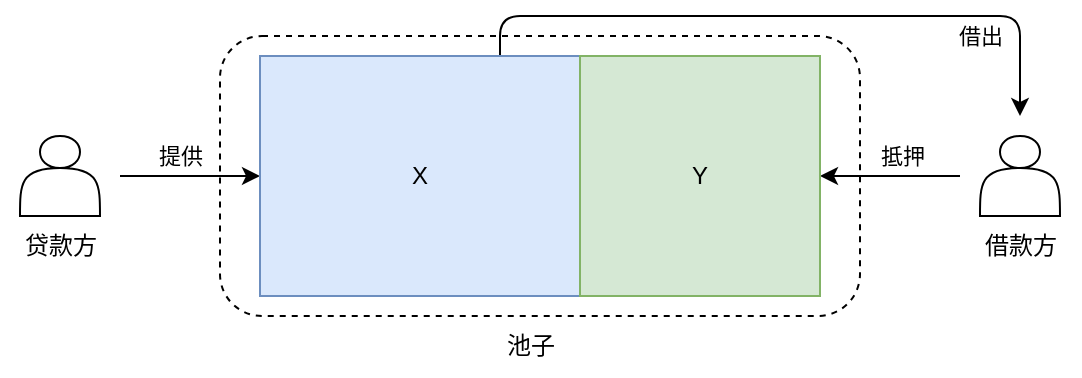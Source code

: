 <mxfile>
    <diagram id="NBWr1DwUAIMVEM6bCE7a" name="Pool">
        <mxGraphModel dx="797" dy="652" grid="1" gridSize="10" guides="1" tooltips="1" connect="1" arrows="1" fold="1" page="1" pageScale="1" pageWidth="827" pageHeight="1169" math="0" shadow="0">
            <root>
                <mxCell id="0"/>
                <mxCell id="1" parent="0"/>
                <mxCell id="7" style="edgeStyle=none;html=1;exitX=0;exitY=0.5;exitDx=0;exitDy=0;endArrow=none;endFill=0;startArrow=classic;startFill=1;" edge="1" parent="1" source="3">
                    <mxGeometry relative="1" as="geometry">
                        <mxPoint x="130" y="260" as="targetPoint"/>
                    </mxGeometry>
                </mxCell>
                <mxCell id="8" value="提供" style="edgeLabel;html=1;align=center;verticalAlign=middle;resizable=0;points=[];" vertex="1" connectable="0" parent="7">
                    <mxGeometry relative="1" as="geometry">
                        <mxPoint x="-5" y="-10" as="offset"/>
                    </mxGeometry>
                </mxCell>
                <mxCell id="12" style="edgeStyle=none;html=1;exitX=0.75;exitY=0;exitDx=0;exitDy=0;" edge="1" parent="1" source="3">
                    <mxGeometry relative="1" as="geometry">
                        <mxPoint x="580" y="230" as="targetPoint"/>
                        <Array as="points">
                            <mxPoint x="320" y="180"/>
                            <mxPoint x="580" y="180"/>
                        </Array>
                    </mxGeometry>
                </mxCell>
                <mxCell id="13" value="借出" style="edgeLabel;html=1;align=center;verticalAlign=middle;resizable=0;points=[];" vertex="1" connectable="0" parent="12">
                    <mxGeometry x="0.521" y="1" relative="1" as="geometry">
                        <mxPoint x="9" y="11" as="offset"/>
                    </mxGeometry>
                </mxCell>
                <mxCell id="3" value="X" style="rounded=0;whiteSpace=wrap;html=1;fillColor=#dae8fc;strokeColor=#6c8ebf;" vertex="1" parent="1">
                    <mxGeometry x="200" y="200" width="160" height="120" as="geometry"/>
                </mxCell>
                <mxCell id="10" style="edgeStyle=none;html=1;exitX=1;exitY=0.5;exitDx=0;exitDy=0;endArrow=none;endFill=0;startArrow=classic;startFill=1;" edge="1" parent="1" source="4">
                    <mxGeometry relative="1" as="geometry">
                        <mxPoint x="550" y="260" as="targetPoint"/>
                    </mxGeometry>
                </mxCell>
                <mxCell id="11" value="抵押" style="edgeLabel;html=1;align=center;verticalAlign=middle;resizable=0;points=[];" vertex="1" connectable="0" parent="10">
                    <mxGeometry x="0.086" y="-1" relative="1" as="geometry">
                        <mxPoint x="3" y="-11" as="offset"/>
                    </mxGeometry>
                </mxCell>
                <mxCell id="4" value="Y" style="rounded=0;whiteSpace=wrap;html=1;fillColor=#d5e8d4;strokeColor=#82b366;" vertex="1" parent="1">
                    <mxGeometry x="360" y="200" width="120" height="120" as="geometry"/>
                </mxCell>
                <mxCell id="5" value="池子" style="text;html=1;align=center;verticalAlign=middle;resizable=0;points=[];autosize=1;strokeColor=none;fillColor=none;" vertex="1" parent="1">
                    <mxGeometry x="310" y="330" width="50" height="30" as="geometry"/>
                </mxCell>
                <mxCell id="6" value="" style="shape=actor;whiteSpace=wrap;html=1;" vertex="1" parent="1">
                    <mxGeometry x="80" y="240" width="40" height="40" as="geometry"/>
                </mxCell>
                <mxCell id="9" value="" style="shape=actor;whiteSpace=wrap;html=1;" vertex="1" parent="1">
                    <mxGeometry x="560" y="240" width="40" height="40" as="geometry"/>
                </mxCell>
                <mxCell id="14" value="" style="rounded=1;whiteSpace=wrap;html=1;fillColor=none;dashed=1;" vertex="1" parent="1">
                    <mxGeometry x="180" y="190" width="320" height="140" as="geometry"/>
                </mxCell>
                <mxCell id="15" value="贷款方" style="text;html=1;align=center;verticalAlign=middle;resizable=0;points=[];autosize=1;strokeColor=none;fillColor=none;" vertex="1" parent="1">
                    <mxGeometry x="70" y="280" width="60" height="30" as="geometry"/>
                </mxCell>
                <mxCell id="16" value="借款方" style="text;html=1;align=center;verticalAlign=middle;resizable=0;points=[];autosize=1;strokeColor=none;fillColor=none;" vertex="1" parent="1">
                    <mxGeometry x="550" y="280" width="60" height="30" as="geometry"/>
                </mxCell>
            </root>
        </mxGraphModel>
    </diagram>
    <diagram id="GWtUfOb2nc2eSPbcpei8" name="Oracle">
        <mxGraphModel dx="797" dy="652" grid="1" gridSize="10" guides="1" tooltips="1" connect="1" arrows="1" fold="1" page="1" pageScale="1" pageWidth="827" pageHeight="1169" math="0" shadow="0">
            <root>
                <mxCell id="0"/>
                <mxCell id="1" parent="0"/>
                <mxCell id="chp083ZnQPh6tGUGAuu8-1" value="区块链系统" style="rounded=1;whiteSpace=wrap;html=1;verticalAlign=bottom;" vertex="1" parent="1">
                    <mxGeometry x="280" y="160" width="320" height="160" as="geometry"/>
                </mxCell>
                <mxCell id="chp083ZnQPh6tGUGAuu8-2" value="预言机&lt;br&gt;合约" style="rounded=1;whiteSpace=wrap;html=1;" vertex="1" parent="1">
                    <mxGeometry x="320" y="200" width="80" height="60" as="geometry"/>
                </mxCell>
                <mxCell id="chp083ZnQPh6tGUGAuu8-7" style="edgeStyle=none;html=1;exitX=0;exitY=0.5;exitDx=0;exitDy=0;entryX=1;entryY=0.5;entryDx=0;entryDy=0;" edge="1" parent="1" source="chp083ZnQPh6tGUGAuu8-3" target="chp083ZnQPh6tGUGAuu8-2">
                    <mxGeometry relative="1" as="geometry"/>
                </mxCell>
                <mxCell id="chp083ZnQPh6tGUGAuu8-8" value="查询数据" style="edgeLabel;html=1;align=center;verticalAlign=middle;resizable=0;points=[];" vertex="1" connectable="0" parent="chp083ZnQPh6tGUGAuu8-7">
                    <mxGeometry x="-0.125" relative="1" as="geometry">
                        <mxPoint x="-5" y="-10" as="offset"/>
                    </mxGeometry>
                </mxCell>
                <mxCell id="chp083ZnQPh6tGUGAuu8-3" value="其他&lt;br&gt;合约" style="rounded=1;whiteSpace=wrap;html=1;" vertex="1" parent="1">
                    <mxGeometry x="480" y="200" width="80" height="60" as="geometry"/>
                </mxCell>
                <mxCell id="chp083ZnQPh6tGUGAuu8-11" style="edgeStyle=none;html=1;entryX=0;entryY=0.5;entryDx=0;entryDy=0;" edge="1" parent="1" target="chp083ZnQPh6tGUGAuu8-2">
                    <mxGeometry relative="1" as="geometry">
                        <mxPoint x="200" y="230" as="sourcePoint"/>
                    </mxGeometry>
                </mxCell>
                <mxCell id="chp083ZnQPh6tGUGAuu8-13" value="定期写入" style="edgeLabel;html=1;align=center;verticalAlign=middle;resizable=0;points=[];" vertex="1" connectable="0" parent="chp083ZnQPh6tGUGAuu8-11">
                    <mxGeometry x="-0.114" y="-2" relative="1" as="geometry">
                        <mxPoint x="-19" y="-14" as="offset"/>
                    </mxGeometry>
                </mxCell>
                <mxCell id="chp083ZnQPh6tGUGAuu8-12" value="" style="group" vertex="1" connectable="0" parent="1">
                    <mxGeometry x="120" y="200" width="80" height="90" as="geometry"/>
                </mxCell>
                <mxCell id="chp083ZnQPh6tGUGAuu8-9" value="" style="shape=cube;whiteSpace=wrap;html=1;boundedLbl=1;backgroundOutline=1;darkOpacity=0.05;darkOpacity2=0.1;" vertex="1" parent="chp083ZnQPh6tGUGAuu8-12">
                    <mxGeometry width="60" height="80" as="geometry"/>
                </mxCell>
                <mxCell id="chp083ZnQPh6tGUGAuu8-10" value="" style="shape=cylinder3;whiteSpace=wrap;html=1;boundedLbl=1;backgroundOutline=1;size=9;" vertex="1" parent="chp083ZnQPh6tGUGAuu8-12">
                    <mxGeometry x="40" y="30" width="40" height="60" as="geometry"/>
                </mxCell>
                <mxCell id="chp083ZnQPh6tGUGAuu8-14" value="链外系统" style="text;html=1;align=center;verticalAlign=middle;resizable=0;points=[];autosize=1;strokeColor=none;fillColor=none;" vertex="1" parent="1">
                    <mxGeometry x="125" y="290" width="70" height="30" as="geometry"/>
                </mxCell>
            </root>
        </mxGraphModel>
    </diagram>
    <diagram id="F7yh6V7fZL1gs42iHW8U" name="Action">
        <mxGraphModel dx="797" dy="652" grid="1" gridSize="10" guides="1" tooltips="1" connect="1" arrows="1" fold="1" page="1" pageScale="1" pageWidth="827" pageHeight="1169" math="0" shadow="0">
            <root>
                <mxCell id="0"/>
                <mxCell id="1" parent="0"/>
                <mxCell id="pg4lgFZXnv4knPFmoGEm-3" style="edgeStyle=none;html=1;exitX=1;exitY=0.75;exitDx=0;exitDy=0;" edge="1" parent="1" source="pg4lgFZXnv4knPFmoGEm-1">
                    <mxGeometry relative="1" as="geometry">
                        <mxPoint x="470" y="200" as="targetPoint"/>
                    </mxGeometry>
                </mxCell>
                <mxCell id="M5YmF-sPElFE_JPeAgpp-1" value="借出价值v × 80%的X" style="edgeLabel;html=1;align=center;verticalAlign=middle;resizable=0;points=[];" vertex="1" connectable="0" parent="pg4lgFZXnv4knPFmoGEm-3">
                    <mxGeometry x="0.164" relative="1" as="geometry">
                        <mxPoint x="-17" y="10" as="offset"/>
                    </mxGeometry>
                </mxCell>
                <mxCell id="pg4lgFZXnv4knPFmoGEm-4" style="edgeStyle=none;html=1;exitX=1;exitY=0.25;exitDx=0;exitDy=0;startArrow=classic;startFill=1;endArrow=none;endFill=0;" edge="1" parent="1" source="pg4lgFZXnv4knPFmoGEm-1">
                    <mxGeometry relative="1" as="geometry">
                        <mxPoint x="470" y="160" as="targetPoint"/>
                    </mxGeometry>
                </mxCell>
                <mxCell id="pg4lgFZXnv4knPFmoGEm-5" value="抵押价值v的Y" style="edgeLabel;html=1;align=center;verticalAlign=middle;resizable=0;points=[];" vertex="1" connectable="0" parent="pg4lgFZXnv4knPFmoGEm-4">
                    <mxGeometry x="0.127" y="-2" relative="1" as="geometry">
                        <mxPoint x="-15" y="-12" as="offset"/>
                    </mxGeometry>
                </mxCell>
                <mxCell id="pg4lgFZXnv4knPFmoGEm-1" value="" style="rounded=1;whiteSpace=wrap;html=1;" vertex="1" parent="1">
                    <mxGeometry x="200" y="140" width="120" height="80" as="geometry"/>
                </mxCell>
                <mxCell id="pg4lgFZXnv4knPFmoGEm-2" value="" style="shape=actor;whiteSpace=wrap;html=1;" vertex="1" parent="1">
                    <mxGeometry x="480" y="160" width="40" height="40" as="geometry"/>
                </mxCell>
                <mxCell id="M5YmF-sPElFE_JPeAgpp-2" value="用户" style="text;html=1;align=center;verticalAlign=middle;resizable=0;points=[];autosize=1;strokeColor=none;fillColor=none;" vertex="1" parent="1">
                    <mxGeometry x="475" y="220" width="50" height="30" as="geometry"/>
                </mxCell>
                <mxCell id="M5YmF-sPElFE_JPeAgpp-3" value="借贷池" style="text;html=1;align=center;verticalAlign=middle;resizable=0;points=[];autosize=1;strokeColor=none;fillColor=none;" vertex="1" parent="1">
                    <mxGeometry x="230" y="220" width="60" height="30" as="geometry"/>
                </mxCell>
                <mxCell id="M5YmF-sPElFE_JPeAgpp-4" value="" style="endArrow=none;html=1;exitX=0.75;exitY=1;exitDx=0;exitDy=0;entryX=0.75;entryY=0;entryDx=0;entryDy=0;" edge="1" parent="1" source="pg4lgFZXnv4knPFmoGEm-1" target="pg4lgFZXnv4knPFmoGEm-1">
                    <mxGeometry width="50" height="50" relative="1" as="geometry">
                        <mxPoint x="230" y="200" as="sourcePoint"/>
                        <mxPoint x="280" y="150" as="targetPoint"/>
                    </mxGeometry>
                </mxCell>
                <mxCell id="M5YmF-sPElFE_JPeAgpp-5" value="X" style="text;html=1;align=center;verticalAlign=middle;resizable=0;points=[];autosize=1;strokeColor=none;fillColor=none;" vertex="1" parent="1">
                    <mxGeometry x="240" y="165" width="30" height="30" as="geometry"/>
                </mxCell>
                <mxCell id="M5YmF-sPElFE_JPeAgpp-6" value="Y" style="text;html=1;align=center;verticalAlign=middle;resizable=0;points=[];autosize=1;strokeColor=none;fillColor=none;" vertex="1" parent="1">
                    <mxGeometry x="290" y="165" width="30" height="30" as="geometry"/>
                </mxCell>
                <mxCell id="M5YmF-sPElFE_JPeAgpp-13" style="edgeStyle=none;html=1;exitX=1;exitY=0.25;exitDx=0;exitDy=0;" edge="1" parent="1" source="M5YmF-sPElFE_JPeAgpp-7">
                    <mxGeometry relative="1" as="geometry">
                        <mxPoint x="470" y="340" as="targetPoint"/>
                    </mxGeometry>
                </mxCell>
                <mxCell id="M5YmF-sPElFE_JPeAgpp-16" value="取出价值v的Y" style="edgeLabel;html=1;align=center;verticalAlign=middle;resizable=0;points=[];" vertex="1" connectable="0" parent="M5YmF-sPElFE_JPeAgpp-13">
                    <mxGeometry x="-0.182" y="1" relative="1" as="geometry">
                        <mxPoint x="5" y="-9" as="offset"/>
                    </mxGeometry>
                </mxCell>
                <mxCell id="M5YmF-sPElFE_JPeAgpp-14" style="edgeStyle=none;html=1;exitX=1;exitY=0.75;exitDx=0;exitDy=0;endArrow=none;endFill=0;startArrow=classic;startFill=1;" edge="1" parent="1" source="M5YmF-sPElFE_JPeAgpp-7">
                    <mxGeometry relative="1" as="geometry">
                        <mxPoint x="470" y="380" as="targetPoint"/>
                    </mxGeometry>
                </mxCell>
                <mxCell id="M5YmF-sPElFE_JPeAgpp-22" value="还回价值v&amp;nbsp;&lt;span style=&quot;color: rgb(0, 0, 0);&quot;&gt;×&amp;nbsp;&lt;/span&gt;80%的X" style="edgeLabel;html=1;align=center;verticalAlign=middle;resizable=0;points=[];" vertex="1" connectable="0" parent="M5YmF-sPElFE_JPeAgpp-14">
                    <mxGeometry x="-0.054" y="-1" relative="1" as="geometry">
                        <mxPoint y="9" as="offset"/>
                    </mxGeometry>
                </mxCell>
                <mxCell id="M5YmF-sPElFE_JPeAgpp-7" value="" style="rounded=1;whiteSpace=wrap;html=1;" vertex="1" parent="1">
                    <mxGeometry x="200" y="320" width="120" height="80" as="geometry"/>
                </mxCell>
                <mxCell id="M5YmF-sPElFE_JPeAgpp-8" value="借贷池" style="text;html=1;align=center;verticalAlign=middle;resizable=0;points=[];autosize=1;strokeColor=none;fillColor=none;" vertex="1" parent="1">
                    <mxGeometry x="230" y="400" width="60" height="30" as="geometry"/>
                </mxCell>
                <mxCell id="M5YmF-sPElFE_JPeAgpp-9" value="" style="endArrow=none;html=1;exitX=0.75;exitY=1;exitDx=0;exitDy=0;entryX=0.75;entryY=0;entryDx=0;entryDy=0;" edge="1" parent="1" source="M5YmF-sPElFE_JPeAgpp-7" target="M5YmF-sPElFE_JPeAgpp-7">
                    <mxGeometry width="50" height="50" relative="1" as="geometry">
                        <mxPoint x="230" y="380" as="sourcePoint"/>
                        <mxPoint x="280" y="330" as="targetPoint"/>
                    </mxGeometry>
                </mxCell>
                <mxCell id="M5YmF-sPElFE_JPeAgpp-10" value="X" style="text;html=1;align=center;verticalAlign=middle;resizable=0;points=[];autosize=1;strokeColor=none;fillColor=none;" vertex="1" parent="1">
                    <mxGeometry x="240" y="345" width="30" height="30" as="geometry"/>
                </mxCell>
                <mxCell id="M5YmF-sPElFE_JPeAgpp-11" value="Y" style="text;html=1;align=center;verticalAlign=middle;resizable=0;points=[];autosize=1;strokeColor=none;fillColor=none;" vertex="1" parent="1">
                    <mxGeometry x="290" y="345" width="30" height="30" as="geometry"/>
                </mxCell>
                <mxCell id="M5YmF-sPElFE_JPeAgpp-12" value="" style="shape=actor;whiteSpace=wrap;html=1;" vertex="1" parent="1">
                    <mxGeometry x="480" y="340" width="40" height="40" as="geometry"/>
                </mxCell>
                <mxCell id="M5YmF-sPElFE_JPeAgpp-15" value="清算者" style="text;html=1;align=center;verticalAlign=middle;resizable=0;points=[];autosize=1;strokeColor=none;fillColor=none;" vertex="1" parent="1">
                    <mxGeometry x="470" y="400" width="60" height="30" as="geometry"/>
                </mxCell>
                <mxCell id="M5YmF-sPElFE_JPeAgpp-19" style="edgeStyle=none;html=1;exitX=0;exitY=0.25;exitDx=0;exitDy=0;endArrow=none;endFill=0;startArrow=classic;startFill=1;" edge="1" parent="1" source="M5YmF-sPElFE_JPeAgpp-17">
                    <mxGeometry relative="1" as="geometry">
                        <mxPoint x="530" y="340" as="targetPoint"/>
                    </mxGeometry>
                </mxCell>
                <mxCell id="M5YmF-sPElFE_JPeAgpp-21" value="兑换" style="edgeLabel;html=1;align=center;verticalAlign=middle;resizable=0;points=[];" vertex="1" connectable="0" parent="M5YmF-sPElFE_JPeAgpp-19">
                    <mxGeometry x="0.143" y="2" relative="1" as="geometry">
                        <mxPoint x="10" y="18" as="offset"/>
                    </mxGeometry>
                </mxCell>
                <mxCell id="M5YmF-sPElFE_JPeAgpp-20" style="edgeStyle=none;html=1;exitX=0;exitY=0.75;exitDx=0;exitDy=0;" edge="1" parent="1" source="M5YmF-sPElFE_JPeAgpp-17">
                    <mxGeometry relative="1" as="geometry">
                        <mxPoint x="530" y="380" as="targetPoint"/>
                    </mxGeometry>
                </mxCell>
                <mxCell id="M5YmF-sPElFE_JPeAgpp-17" value="" style="rounded=1;whiteSpace=wrap;html=1;" vertex="1" parent="1">
                    <mxGeometry x="600" y="320" width="80" height="80" as="geometry"/>
                </mxCell>
                <mxCell id="M5YmF-sPElFE_JPeAgpp-18" value="兑换池" style="text;html=1;align=center;verticalAlign=middle;resizable=0;points=[];autosize=1;strokeColor=none;fillColor=none;" vertex="1" parent="1">
                    <mxGeometry x="610" y="400" width="60" height="30" as="geometry"/>
                </mxCell>
                <mxCell id="M5YmF-sPElFE_JPeAgpp-23" value="" style="endArrow=none;html=1;entryX=0.5;entryY=0;entryDx=0;entryDy=0;" edge="1" parent="1" source="M5YmF-sPElFE_JPeAgpp-18" target="M5YmF-sPElFE_JPeAgpp-17">
                    <mxGeometry width="50" height="50" relative="1" as="geometry">
                        <mxPoint x="710" y="540" as="sourcePoint"/>
                        <mxPoint x="760" y="490" as="targetPoint"/>
                    </mxGeometry>
                </mxCell>
                <mxCell id="M5YmF-sPElFE_JPeAgpp-24" value="X" style="text;html=1;align=center;verticalAlign=middle;resizable=0;points=[];autosize=1;strokeColor=none;fillColor=none;" vertex="1" parent="1">
                    <mxGeometry x="610" y="345" width="30" height="30" as="geometry"/>
                </mxCell>
                <mxCell id="M5YmF-sPElFE_JPeAgpp-25" value="Y" style="text;html=1;align=center;verticalAlign=middle;resizable=0;points=[];autosize=1;strokeColor=none;fillColor=none;" vertex="1" parent="1">
                    <mxGeometry x="640" y="345" width="30" height="30" as="geometry"/>
                </mxCell>
            </root>
        </mxGraphModel>
    </diagram>
    <diagram id="HdqZQPNY1435ILIo4ggw" name="TLV">
        <mxGraphModel dx="797" dy="652" grid="1" gridSize="10" guides="1" tooltips="1" connect="1" arrows="1" fold="1" page="1" pageScale="1" pageWidth="827" pageHeight="1169" math="0" shadow="0">
            <root>
                <mxCell id="0"/>
                <mxCell id="1" parent="0"/>
                <mxCell id="Sbpc4wH5lZFo4YL_bqgx-2" value="" style="rounded=0;whiteSpace=wrap;html=1;" parent="1" vertex="1">
                    <mxGeometry x="160" y="200" width="400" height="40" as="geometry"/>
                </mxCell>
                <mxCell id="Sbpc4wH5lZFo4YL_bqgx-3" value="" style="endArrow=none;html=1;strokeColor=#3333FF;" parent="1" edge="1">
                    <mxGeometry width="50" height="50" relative="1" as="geometry">
                        <mxPoint x="480" y="240" as="sourcePoint"/>
                        <mxPoint x="480" y="220" as="targetPoint"/>
                    </mxGeometry>
                </mxCell>
                <mxCell id="Sbpc4wH5lZFo4YL_bqgx-4" value="" style="endArrow=none;html=1;strokeColor=#FF0000;" parent="1" edge="1">
                    <mxGeometry width="50" height="50" relative="1" as="geometry">
                        <mxPoint x="539" y="220" as="sourcePoint"/>
                        <mxPoint x="539" y="240" as="targetPoint"/>
                    </mxGeometry>
                </mxCell>
                <mxCell id="Sbpc4wH5lZFo4YL_bqgx-5" value="0%" style="text;html=1;align=center;verticalAlign=middle;resizable=0;points=[];autosize=1;strokeColor=none;fillColor=none;rotation=45;" parent="1" vertex="1">
                    <mxGeometry x="142" y="243" width="40" height="30" as="geometry"/>
                </mxCell>
                <mxCell id="Sbpc4wH5lZFo4YL_bqgx-6" value="85%TLV" style="text;html=1;align=center;verticalAlign=middle;resizable=0;points=[];autosize=1;strokeColor=none;fillColor=none;rotation=45;" parent="1" vertex="1">
                    <mxGeometry x="483" y="254" width="70" height="30" as="geometry"/>
                </mxCell>
                <mxCell id="Sbpc4wH5lZFo4YL_bqgx-7" value="95%清算系数" style="text;html=1;align=center;verticalAlign=middle;resizable=0;points=[];autosize=1;strokeColor=none;fillColor=none;rotation=45;" parent="1" vertex="1">
                    <mxGeometry x="511" y="262" width="100" height="30" as="geometry"/>
                </mxCell>
                <mxCell id="Sbpc4wH5lZFo4YL_bqgx-8" value="80%抵押率" style="text;html=1;align=center;verticalAlign=middle;resizable=0;points=[];autosize=1;strokeColor=none;fillColor=none;rotation=45;" parent="1" vertex="1">
                    <mxGeometry x="459" y="259" width="80" height="30" as="geometry"/>
                </mxCell>
                <mxCell id="Sbpc4wH5lZFo4YL_bqgx-11" value="" style="endArrow=none;html=1;strokeColor=#00FF00;" parent="1" edge="1">
                    <mxGeometry width="50" height="50" relative="1" as="geometry">
                        <mxPoint x="500" y="220" as="sourcePoint"/>
                        <mxPoint x="500" y="240" as="targetPoint"/>
                    </mxGeometry>
                </mxCell>
                <mxCell id="Sbpc4wH5lZFo4YL_bqgx-12" value="100%" style="text;html=1;align=center;verticalAlign=middle;resizable=0;points=[];autosize=1;strokeColor=none;fillColor=none;rotation=45;" parent="1" vertex="1">
                    <mxGeometry x="545" y="247" width="50" height="30" as="geometry"/>
                </mxCell>
            </root>
        </mxGraphModel>
    </diagram>
</mxfile>